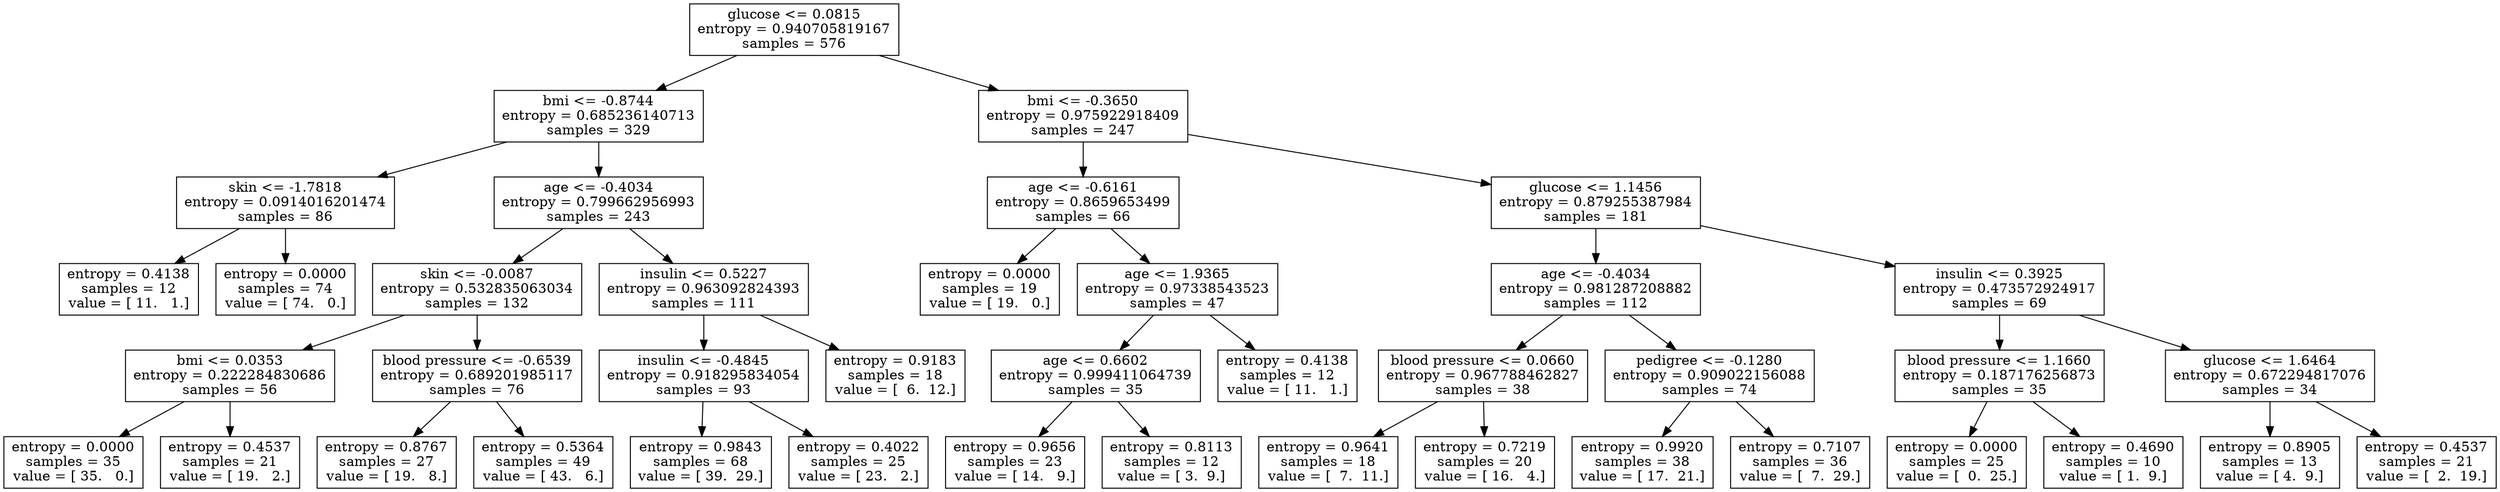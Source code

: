 digraph Tree {
0 [label="glucose <= 0.0815\nentropy = 0.940705819167\nsamples = 576", shape="box"] ;
1 [label="bmi <= -0.8744\nentropy = 0.685236140713\nsamples = 329", shape="box"] ;
0 -> 1 ;
2 [label="skin <= -1.7818\nentropy = 0.0914016201474\nsamples = 86", shape="box"] ;
1 -> 2 ;
3 [label="entropy = 0.4138\nsamples = 12\nvalue = [ 11.   1.]", shape="box"] ;
2 -> 3 ;
4 [label="entropy = 0.0000\nsamples = 74\nvalue = [ 74.   0.]", shape="box"] ;
2 -> 4 ;
5 [label="age <= -0.4034\nentropy = 0.799662956993\nsamples = 243", shape="box"] ;
1 -> 5 ;
6 [label="skin <= -0.0087\nentropy = 0.532835063034\nsamples = 132", shape="box"] ;
5 -> 6 ;
7 [label="bmi <= 0.0353\nentropy = 0.222284830686\nsamples = 56", shape="box"] ;
6 -> 7 ;
8 [label="entropy = 0.0000\nsamples = 35\nvalue = [ 35.   0.]", shape="box"] ;
7 -> 8 ;
9 [label="entropy = 0.4537\nsamples = 21\nvalue = [ 19.   2.]", shape="box"] ;
7 -> 9 ;
10 [label="blood pressure <= -0.6539\nentropy = 0.689201985117\nsamples = 76", shape="box"] ;
6 -> 10 ;
11 [label="entropy = 0.8767\nsamples = 27\nvalue = [ 19.   8.]", shape="box"] ;
10 -> 11 ;
12 [label="entropy = 0.5364\nsamples = 49\nvalue = [ 43.   6.]", shape="box"] ;
10 -> 12 ;
13 [label="insulin <= 0.5227\nentropy = 0.963092824393\nsamples = 111", shape="box"] ;
5 -> 13 ;
14 [label="insulin <= -0.4845\nentropy = 0.918295834054\nsamples = 93", shape="box"] ;
13 -> 14 ;
15 [label="entropy = 0.9843\nsamples = 68\nvalue = [ 39.  29.]", shape="box"] ;
14 -> 15 ;
16 [label="entropy = 0.4022\nsamples = 25\nvalue = [ 23.   2.]", shape="box"] ;
14 -> 16 ;
17 [label="entropy = 0.9183\nsamples = 18\nvalue = [  6.  12.]", shape="box"] ;
13 -> 17 ;
18 [label="bmi <= -0.3650\nentropy = 0.975922918409\nsamples = 247", shape="box"] ;
0 -> 18 ;
19 [label="age <= -0.6161\nentropy = 0.8659653499\nsamples = 66", shape="box"] ;
18 -> 19 ;
20 [label="entropy = 0.0000\nsamples = 19\nvalue = [ 19.   0.]", shape="box"] ;
19 -> 20 ;
21 [label="age <= 1.9365\nentropy = 0.97338543523\nsamples = 47", shape="box"] ;
19 -> 21 ;
22 [label="age <= 0.6602\nentropy = 0.999411064739\nsamples = 35", shape="box"] ;
21 -> 22 ;
23 [label="entropy = 0.9656\nsamples = 23\nvalue = [ 14.   9.]", shape="box"] ;
22 -> 23 ;
24 [label="entropy = 0.8113\nsamples = 12\nvalue = [ 3.  9.]", shape="box"] ;
22 -> 24 ;
25 [label="entropy = 0.4138\nsamples = 12\nvalue = [ 11.   1.]", shape="box"] ;
21 -> 25 ;
26 [label="glucose <= 1.1456\nentropy = 0.879255387984\nsamples = 181", shape="box"] ;
18 -> 26 ;
27 [label="age <= -0.4034\nentropy = 0.981287208882\nsamples = 112", shape="box"] ;
26 -> 27 ;
28 [label="blood pressure <= 0.0660\nentropy = 0.967788462827\nsamples = 38", shape="box"] ;
27 -> 28 ;
29 [label="entropy = 0.9641\nsamples = 18\nvalue = [  7.  11.]", shape="box"] ;
28 -> 29 ;
30 [label="entropy = 0.7219\nsamples = 20\nvalue = [ 16.   4.]", shape="box"] ;
28 -> 30 ;
31 [label="pedigree <= -0.1280\nentropy = 0.909022156088\nsamples = 74", shape="box"] ;
27 -> 31 ;
32 [label="entropy = 0.9920\nsamples = 38\nvalue = [ 17.  21.]", shape="box"] ;
31 -> 32 ;
33 [label="entropy = 0.7107\nsamples = 36\nvalue = [  7.  29.]", shape="box"] ;
31 -> 33 ;
34 [label="insulin <= 0.3925\nentropy = 0.473572924917\nsamples = 69", shape="box"] ;
26 -> 34 ;
35 [label="blood pressure <= 1.1660\nentropy = 0.187176256873\nsamples = 35", shape="box"] ;
34 -> 35 ;
36 [label="entropy = 0.0000\nsamples = 25\nvalue = [  0.  25.]", shape="box"] ;
35 -> 36 ;
37 [label="entropy = 0.4690\nsamples = 10\nvalue = [ 1.  9.]", shape="box"] ;
35 -> 37 ;
38 [label="glucose <= 1.6464\nentropy = 0.672294817076\nsamples = 34", shape="box"] ;
34 -> 38 ;
39 [label="entropy = 0.8905\nsamples = 13\nvalue = [ 4.  9.]", shape="box"] ;
38 -> 39 ;
40 [label="entropy = 0.4537\nsamples = 21\nvalue = [  2.  19.]", shape="box"] ;
38 -> 40 ;
}